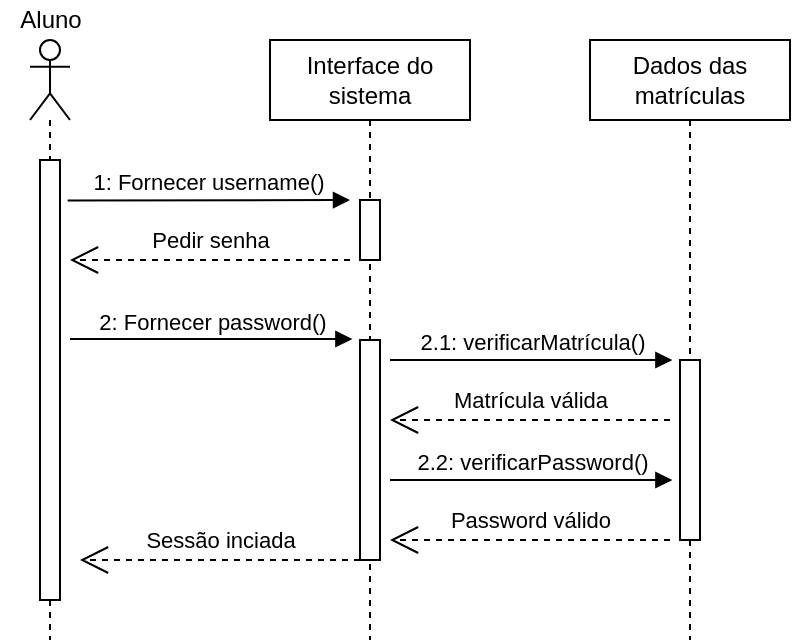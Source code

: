 <mxfile version="16.2.6" type="device"><diagram id="TM5WkdJVhmDGSbBdlnqN" name="Page-1"><mxGraphModel dx="1038" dy="585" grid="1" gridSize="10" guides="1" tooltips="1" connect="1" arrows="1" fold="1" page="1" pageScale="1" pageWidth="827" pageHeight="1169" math="0" shadow="0"><root><mxCell id="0"/><mxCell id="1" parent="0"/><mxCell id="Ds_HXO1WtT51bgpCKPRZ-1" value="" style="shape=umlLifeline;participant=umlActor;perimeter=lifelinePerimeter;whiteSpace=wrap;html=1;container=1;collapsible=0;recursiveResize=0;verticalAlign=top;spacingTop=36;outlineConnect=0;" parent="1" vertex="1"><mxGeometry x="40" y="40" width="20" height="300" as="geometry"/></mxCell><mxCell id="Ds_HXO1WtT51bgpCKPRZ-5" value="" style="html=1;points=[];perimeter=orthogonalPerimeter;" parent="Ds_HXO1WtT51bgpCKPRZ-1" vertex="1"><mxGeometry x="5" y="60" width="10" height="220" as="geometry"/></mxCell><mxCell id="Ds_HXO1WtT51bgpCKPRZ-2" value="Aluno" style="text;html=1;align=center;verticalAlign=middle;resizable=0;points=[];autosize=1;strokeColor=none;fillColor=none;" parent="1" vertex="1"><mxGeometry x="25" y="20" width="50" height="20" as="geometry"/></mxCell><mxCell id="Ds_HXO1WtT51bgpCKPRZ-3" value="Interface do sistema" style="shape=umlLifeline;perimeter=lifelinePerimeter;whiteSpace=wrap;html=1;container=1;collapsible=0;recursiveResize=0;outlineConnect=0;" parent="1" vertex="1"><mxGeometry x="160" y="40" width="100" height="300" as="geometry"/></mxCell><mxCell id="Ds_HXO1WtT51bgpCKPRZ-6" value="" style="html=1;points=[];perimeter=orthogonalPerimeter;" parent="Ds_HXO1WtT51bgpCKPRZ-3" vertex="1"><mxGeometry x="45" y="80" width="10" height="30" as="geometry"/></mxCell><mxCell id="Ds_HXO1WtT51bgpCKPRZ-12" value="" style="html=1;points=[];perimeter=orthogonalPerimeter;" parent="Ds_HXO1WtT51bgpCKPRZ-3" vertex="1"><mxGeometry x="45" y="150" width="10" height="110" as="geometry"/></mxCell><mxCell id="Ds_HXO1WtT51bgpCKPRZ-16" value="Sessão inciada" style="endArrow=open;endSize=12;dashed=1;html=1;rounded=0;" parent="Ds_HXO1WtT51bgpCKPRZ-3" edge="1"><mxGeometry y="-10" width="160" relative="1" as="geometry"><mxPoint x="45" y="260" as="sourcePoint"/><mxPoint x="-95" y="260" as="targetPoint"/><mxPoint as="offset"/></mxGeometry></mxCell><mxCell id="Ds_HXO1WtT51bgpCKPRZ-4" value="Dados das matrículas" style="shape=umlLifeline;perimeter=lifelinePerimeter;whiteSpace=wrap;html=1;container=1;collapsible=0;recursiveResize=0;outlineConnect=0;" parent="1" vertex="1"><mxGeometry x="320" y="40" width="100" height="300" as="geometry"/></mxCell><mxCell id="Ds_HXO1WtT51bgpCKPRZ-7" value="" style="html=1;points=[];perimeter=orthogonalPerimeter;" parent="Ds_HXO1WtT51bgpCKPRZ-4" vertex="1"><mxGeometry x="45" y="160" width="10" height="90" as="geometry"/></mxCell><mxCell id="Ds_HXO1WtT51bgpCKPRZ-8" value="1: Fornecer username()" style="html=1;verticalAlign=bottom;endArrow=block;rounded=0;exitX=1.38;exitY=0.092;exitDx=0;exitDy=0;exitPerimeter=0;" parent="1" source="Ds_HXO1WtT51bgpCKPRZ-5" edge="1"><mxGeometry width="80" relative="1" as="geometry"><mxPoint x="60" y="120" as="sourcePoint"/><mxPoint x="200" y="120" as="targetPoint"/></mxGeometry></mxCell><mxCell id="Ds_HXO1WtT51bgpCKPRZ-9" value="2: Fornecer password()" style="html=1;verticalAlign=bottom;endArrow=block;rounded=0;" parent="1" edge="1"><mxGeometry width="80" relative="1" as="geometry"><mxPoint x="60" y="189.5" as="sourcePoint"/><mxPoint x="201.2" y="189.5" as="targetPoint"/></mxGeometry></mxCell><mxCell id="Ds_HXO1WtT51bgpCKPRZ-10" value="Pedir senha" style="endArrow=open;endSize=12;dashed=1;html=1;rounded=0;" parent="1" edge="1"><mxGeometry y="-10" width="160" relative="1" as="geometry"><mxPoint x="200" y="150" as="sourcePoint"/><mxPoint x="60" y="150" as="targetPoint"/><mxPoint as="offset"/></mxGeometry></mxCell><mxCell id="Ds_HXO1WtT51bgpCKPRZ-11" value="2.1: verificarMatrícula()" style="html=1;verticalAlign=bottom;endArrow=block;rounded=0;" parent="1" edge="1"><mxGeometry width="80" relative="1" as="geometry"><mxPoint x="220" y="200" as="sourcePoint"/><mxPoint x="361.2" y="200" as="targetPoint"/></mxGeometry></mxCell><mxCell id="Ds_HXO1WtT51bgpCKPRZ-13" value="Matrícula válida" style="endArrow=open;endSize=12;dashed=1;html=1;rounded=0;" parent="1" edge="1"><mxGeometry y="-10" width="160" relative="1" as="geometry"><mxPoint x="360" y="230" as="sourcePoint"/><mxPoint x="220" y="230" as="targetPoint"/><mxPoint as="offset"/></mxGeometry></mxCell><mxCell id="Ds_HXO1WtT51bgpCKPRZ-14" value="2.2: verificarPassword()" style="html=1;verticalAlign=bottom;endArrow=block;rounded=0;" parent="1" edge="1"><mxGeometry width="80" relative="1" as="geometry"><mxPoint x="220" y="260" as="sourcePoint"/><mxPoint x="361.2" y="260" as="targetPoint"/></mxGeometry></mxCell><mxCell id="Ds_HXO1WtT51bgpCKPRZ-15" value="Password válido" style="endArrow=open;endSize=12;dashed=1;html=1;rounded=0;" parent="1" edge="1"><mxGeometry y="-10" width="160" relative="1" as="geometry"><mxPoint x="360" y="290" as="sourcePoint"/><mxPoint x="220" y="290" as="targetPoint"/><mxPoint as="offset"/></mxGeometry></mxCell></root></mxGraphModel></diagram></mxfile>